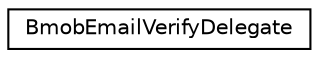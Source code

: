 digraph "Graphical Class Hierarchy"
{
  edge [fontname="Helvetica",fontsize="10",labelfontname="Helvetica",labelfontsize="10"];
  node [fontname="Helvetica",fontsize="10",shape=record];
  rankdir="LR";
  Node1 [label="BmobEmailVerifyDelegate",height=0.2,width=0.4,color="black", fillcolor="white", style="filled",URL="$classBmobEmailVerifyDelegate.html"];
}
